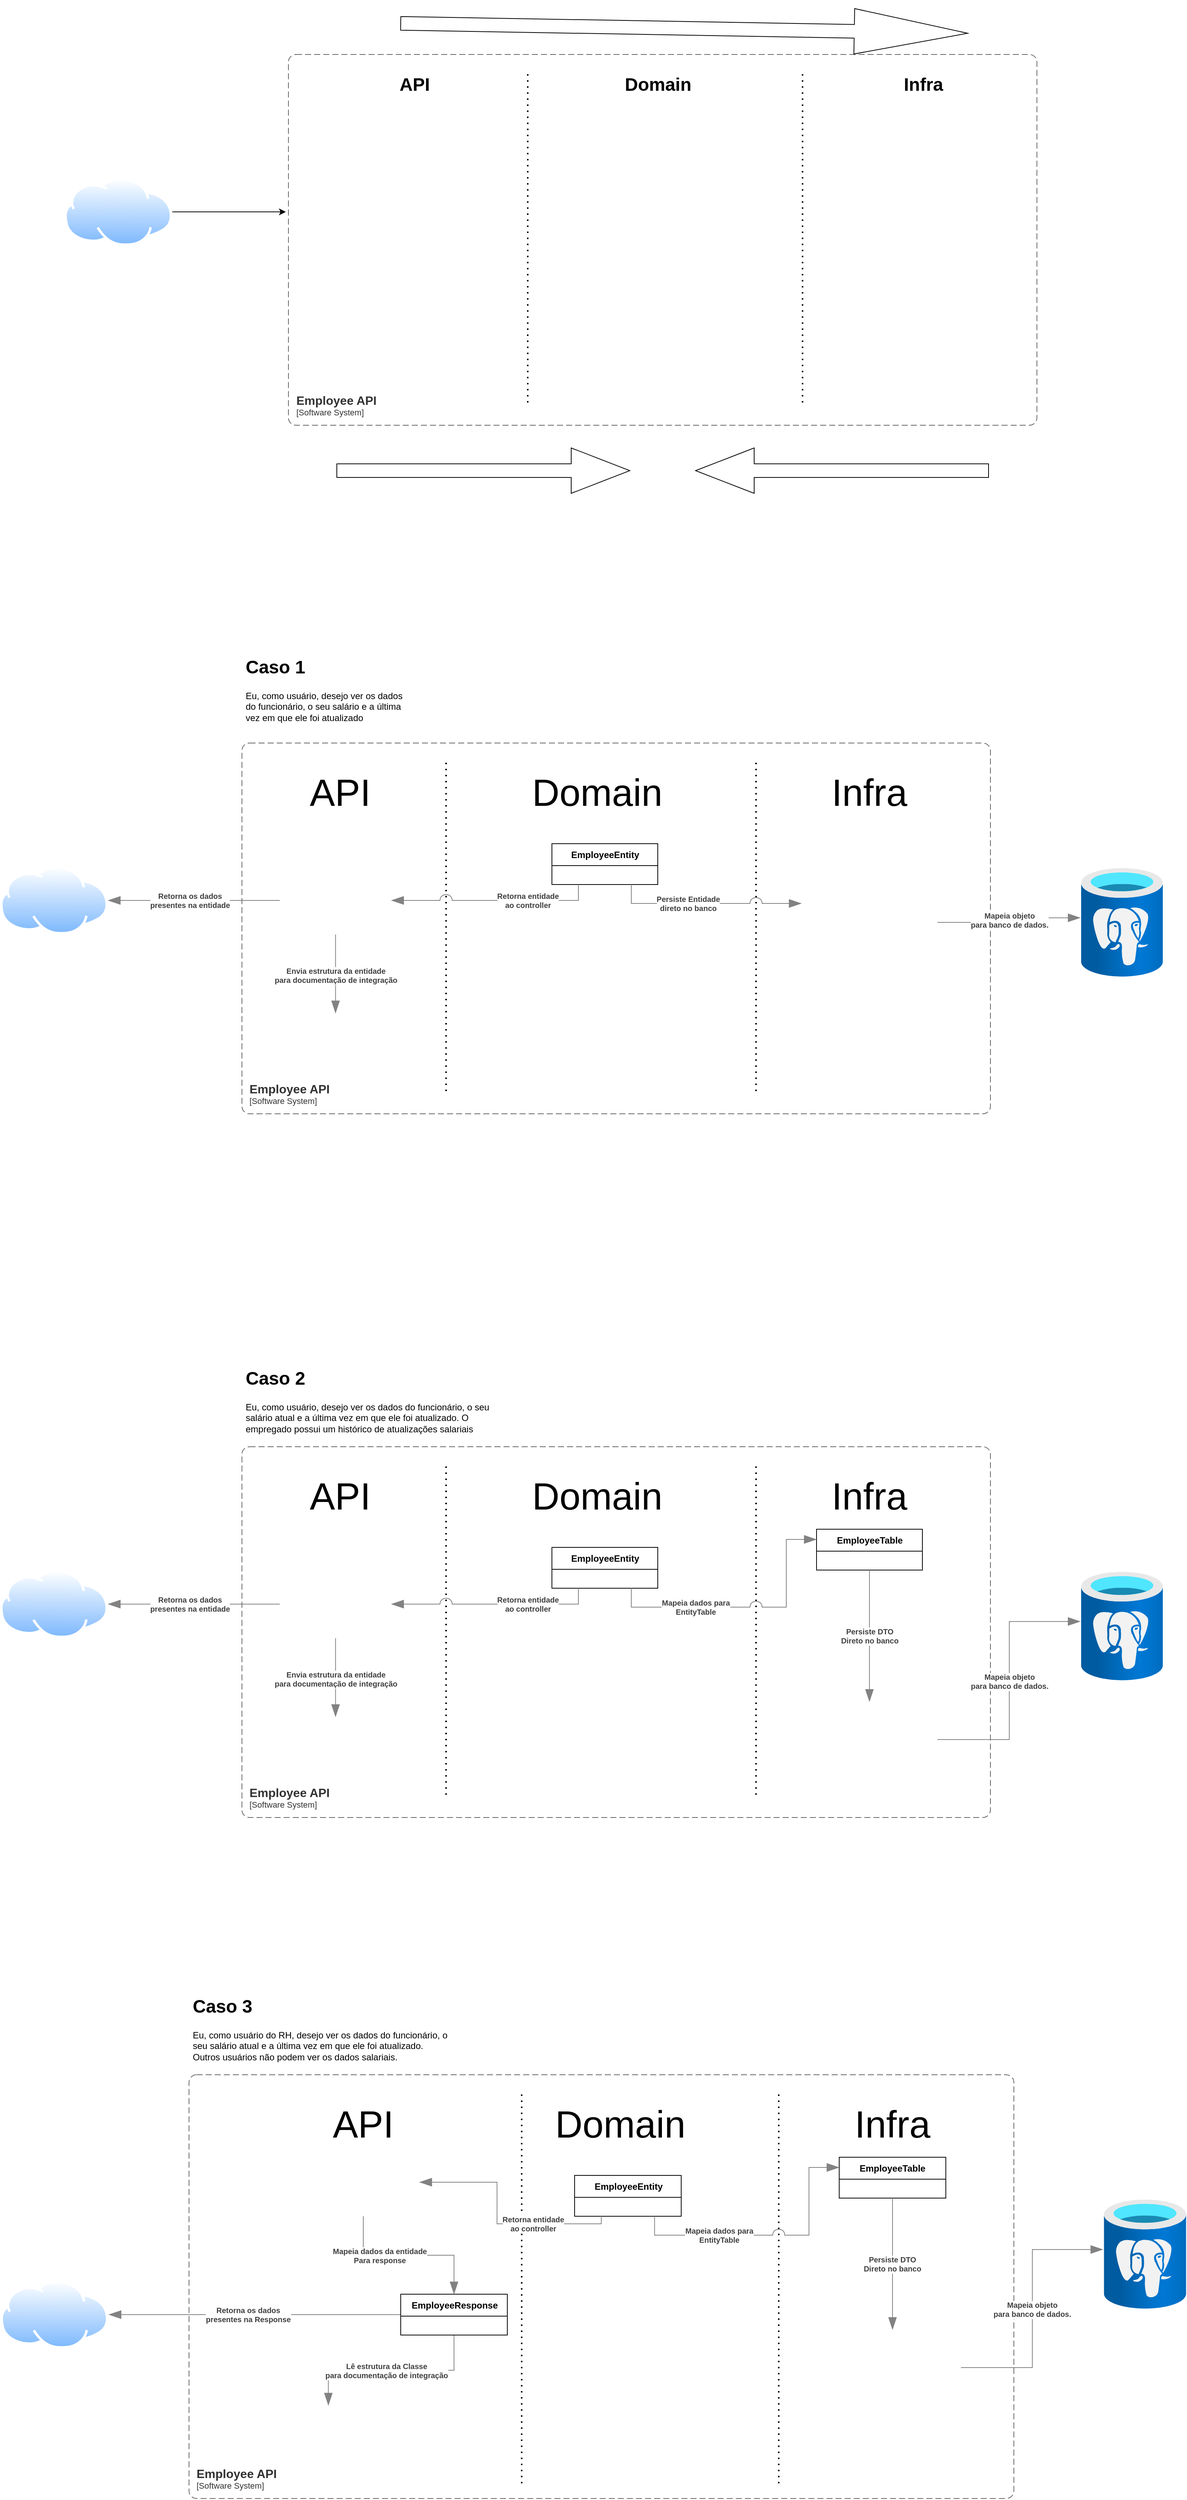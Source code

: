 <mxfile>
    <diagram id="qFTrwYgdmFCmfzPNB9e0" name="Page-1">
        <mxGraphModel dx="2441" dy="1816" grid="1" gridSize="10" guides="1" tooltips="1" connect="1" arrows="1" fold="1" page="1" pageScale="1" pageWidth="827" pageHeight="1169" math="0" shadow="0">
            <root>
                <mxCell id="0"/>
                <mxCell id="1" parent="0"/>
                <object placeholders="1" c4Name="Employee API" c4Type="SystemScopeBoundary" c4Application="Software System" label="&lt;font style=&quot;font-size: 16px&quot;&gt;&lt;b&gt;&lt;div style=&quot;text-align: left&quot;&gt;%c4Name%&lt;/div&gt;&lt;/b&gt;&lt;/font&gt;&lt;div style=&quot;text-align: left&quot;&gt;[%c4Application%]&lt;/div&gt;" id="4">
                    <mxCell style="rounded=1;fontSize=11;whiteSpace=wrap;html=1;dashed=1;arcSize=20;fillColor=none;strokeColor=#666666;fontColor=#333333;labelBackgroundColor=none;align=left;verticalAlign=bottom;labelBorderColor=none;spacingTop=0;spacing=10;dashPattern=8 4;metaEdit=1;rotatable=0;perimeter=rectanglePerimeter;noLabel=0;labelPadding=0;allowArrows=0;connectable=0;expand=0;recursiveResize=0;editable=1;pointerEvents=0;absoluteArcSize=1;points=[[0.25,0,0],[0.5,0,0],[0.75,0,0],[1,0.25,0],[1,0.5,0],[1,0.75,0],[0.75,1,0],[0.5,1,0],[0.25,1,0],[0,0.75,0],[0,0.5,0],[0,0.25,0]];" parent="1" vertex="1">
                        <mxGeometry x="92" y="30" width="990" height="490" as="geometry"/>
                    </mxCell>
                </object>
                <mxCell id="6" value="API" style="text;html=1;strokeColor=none;fillColor=none;align=center;verticalAlign=middle;whiteSpace=wrap;rounded=0;fontSize=50;" parent="1" vertex="1">
                    <mxGeometry x="192" y="80" width="60" height="30" as="geometry"/>
                </mxCell>
                <mxCell id="7" value="Domain" style="text;html=1;strokeColor=none;fillColor=none;align=center;verticalAlign=middle;whiteSpace=wrap;rounded=0;fontSize=50;" parent="1" vertex="1">
                    <mxGeometry x="532" y="80" width="60" height="30" as="geometry"/>
                </mxCell>
                <mxCell id="8" value="Infra" style="text;html=1;strokeColor=none;fillColor=none;align=center;verticalAlign=middle;whiteSpace=wrap;rounded=0;fontSize=50;" parent="1" vertex="1">
                    <mxGeometry x="892" y="80" width="60" height="30" as="geometry"/>
                </mxCell>
                <mxCell id="9" value="EmployeeEntity" style="swimlane;fontStyle=1;align=center;verticalAlign=middle;childLayout=stackLayout;horizontal=1;startSize=29;horizontalStack=0;resizeParent=1;resizeParentMax=0;resizeLast=0;collapsible=0;marginBottom=0;html=1;fontSize=12;" parent="1" vertex="1">
                    <mxGeometry x="502" y="163" width="140" height="54" as="geometry"/>
                </mxCell>
                <mxCell id="12" value="" style="endArrow=none;dashed=1;html=1;dashPattern=1 3;strokeWidth=2;fontSize=12;" parent="1" edge="1">
                    <mxGeometry width="50" height="50" relative="1" as="geometry">
                        <mxPoint x="362" y="490" as="sourcePoint"/>
                        <mxPoint x="362" y="50" as="targetPoint"/>
                    </mxGeometry>
                </mxCell>
                <mxCell id="13" value="" style="endArrow=none;dashed=1;html=1;dashPattern=1 3;strokeWidth=2;fontSize=12;" parent="1" edge="1">
                    <mxGeometry width="50" height="50" relative="1" as="geometry">
                        <mxPoint x="772" y="490" as="sourcePoint"/>
                        <mxPoint x="772" y="50" as="targetPoint"/>
                    </mxGeometry>
                </mxCell>
                <mxCell id="14" value="" style="shape=image;verticalLabelPosition=bottom;labelBackgroundColor=#ffffff;verticalAlign=top;aspect=fixed;imageAspect=0;image=https://static.gunnarpeipman.com/wp-content/uploads/2019/12/ef-core-featured.png;" parent="1" vertex="1">
                    <mxGeometry x="832.03" y="217" width="179.93" height="100" as="geometry"/>
                </mxCell>
                <mxCell id="15" value="" style="aspect=fixed;html=1;points=[];align=center;image;fontSize=12;image=img/lib/azure2/databases/Azure_Database_PostgreSQL_Server.svg;" parent="1" vertex="1">
                    <mxGeometry x="1202" y="195" width="108" height="144" as="geometry"/>
                </mxCell>
                <object placeholders="1" c4Type="Mapping" c4Description="Mapeia objeto &#10;para banco de dados." label="&lt;div style=&quot;text-align: left&quot;&gt;&lt;div style=&quot;text-align: center&quot;&gt;&lt;b&gt;%c4Description%&lt;/b&gt;&lt;/div&gt;" id="17">
                    <mxCell style="endArrow=blockThin;html=1;fontSize=10;fontColor=#404040;strokeWidth=1;endFill=1;strokeColor=#828282;elbow=vertical;metaEdit=1;endSize=14;startSize=14;jumpStyle=arc;jumpSize=16;rounded=0;edgeStyle=orthogonalEdgeStyle;entryX=-0.009;entryY=0.458;entryDx=0;entryDy=0;entryPerimeter=0;exitX=1;exitY=0.5;exitDx=0;exitDy=0;" parent="1" source="14" target="15" edge="1">
                        <mxGeometry width="240" relative="1" as="geometry">
                            <mxPoint x="1022" y="266.29" as="sourcePoint"/>
                            <mxPoint x="1262" y="266.29" as="targetPoint"/>
                        </mxGeometry>
                    </mxCell>
                </object>
                <object placeholders="1" c4Type="Mapping" c4Description="Persiste Entidade &#10;direto no banco" label="&lt;div style=&quot;text-align: left&quot;&gt;&lt;div style=&quot;text-align: center&quot;&gt;&lt;b&gt;%c4Description%&lt;/b&gt;&lt;/div&gt;" id="18">
                    <mxCell style="endArrow=blockThin;html=1;fontSize=10;fontColor=#404040;strokeWidth=1;endFill=1;strokeColor=#828282;elbow=vertical;metaEdit=1;endSize=14;startSize=14;jumpStyle=arc;jumpSize=16;rounded=0;edgeStyle=orthogonalEdgeStyle;exitX=0.75;exitY=1;exitDx=0;exitDy=0;entryX=0;entryY=0.25;entryDx=0;entryDy=0;" parent="1" source="9" target="14" edge="1">
                        <mxGeometry x="-0.2" width="240" relative="1" as="geometry">
                            <mxPoint x="602" y="267" as="sourcePoint"/>
                            <mxPoint x="822" y="267" as="targetPoint"/>
                            <Array as="points">
                                <mxPoint x="607" y="242"/>
                            </Array>
                            <mxPoint as="offset"/>
                        </mxGeometry>
                    </mxCell>
                </object>
                <mxCell id="19" value="" style="shape=image;verticalLabelPosition=bottom;labelBackgroundColor=#ffffff;verticalAlign=top;aspect=fixed;imageAspect=0;image=https://ardalis.com/static/2bcf8d1ec45106e529bb3a6176467a31/c5cb2/aspnetcore-logo.png;" parent="1" vertex="1">
                    <mxGeometry x="141.99" y="193" width="147.63" height="90" as="geometry"/>
                </mxCell>
                <mxCell id="20" value="" style="shape=image;verticalLabelPosition=bottom;labelBackgroundColor=#ffffff;verticalAlign=top;aspect=fixed;imageAspect=0;image=https://miro.medium.com/max/1400/1*R36nHDnQ9i7vizbSJqTb1g.png;" parent="1" vertex="1">
                    <mxGeometry x="108.96" y="387" width="213.7" height="60" as="geometry"/>
                </mxCell>
                <object placeholders="1" c4Type="Mapping" c4Description="Retorna entidade&#10;ao controller" label="&lt;div style=&quot;text-align: left&quot;&gt;&lt;div style=&quot;text-align: center&quot;&gt;&lt;b&gt;%c4Description%&lt;/b&gt;&lt;/div&gt;" id="21">
                    <mxCell style="endArrow=blockThin;html=1;fontSize=10;fontColor=#404040;strokeWidth=1;endFill=1;strokeColor=#828282;elbow=vertical;metaEdit=1;endSize=14;startSize=14;jumpStyle=arc;jumpSize=16;rounded=0;edgeStyle=orthogonalEdgeStyle;exitX=0.25;exitY=1;exitDx=0;exitDy=0;entryX=1;entryY=0.5;entryDx=0;entryDy=0;" parent="1" source="9" target="19" edge="1">
                        <mxGeometry x="-0.341" width="240" relative="1" as="geometry">
                            <mxPoint x="412" y="250" as="sourcePoint"/>
                            <mxPoint x="637.03" y="275" as="targetPoint"/>
                            <mxPoint as="offset"/>
                        </mxGeometry>
                    </mxCell>
                </object>
                <object placeholders="1" c4Type="Mapping" c4Description="Retorna os dados&#10;presentes na entidade" label="&lt;div style=&quot;text-align: left&quot;&gt;&lt;div style=&quot;text-align: center&quot;&gt;&lt;b&gt;%c4Description%&lt;/b&gt;&lt;/div&gt;" id="22">
                    <mxCell style="endArrow=blockThin;html=1;fontSize=10;fontColor=#404040;strokeWidth=1;endFill=1;strokeColor=#828282;elbow=vertical;metaEdit=1;endSize=14;startSize=14;jumpStyle=arc;jumpSize=16;rounded=0;edgeStyle=orthogonalEdgeStyle;exitX=0;exitY=0.5;exitDx=0;exitDy=0;entryX=1;entryY=0.5;entryDx=0;entryDy=0;" parent="1" source="19" target="24" edge="1">
                        <mxGeometry x="0.048" width="240" relative="1" as="geometry">
                            <mxPoint x="142" y="243" as="sourcePoint"/>
                            <mxPoint x="-68" y="238" as="targetPoint"/>
                            <mxPoint as="offset"/>
                        </mxGeometry>
                    </mxCell>
                </object>
                <object placeholders="1" c4Type="Mapping" c4Description="Envia estrutura da entidade&#10;para documentação de integração" label="&lt;div style=&quot;text-align: left&quot;&gt;&lt;div style=&quot;text-align: center&quot;&gt;&lt;b&gt;%c4Description%&lt;/b&gt;&lt;/div&gt;" id="23">
                    <mxCell style="endArrow=blockThin;html=1;fontSize=10;fontColor=#404040;strokeWidth=1;endFill=1;strokeColor=#828282;elbow=vertical;metaEdit=1;endSize=14;startSize=14;jumpStyle=arc;jumpSize=16;rounded=0;edgeStyle=orthogonalEdgeStyle;exitX=0.5;exitY=1;exitDx=0;exitDy=0;entryX=0.5;entryY=0;entryDx=0;entryDy=0;" parent="1" source="19" target="20" edge="1">
                        <mxGeometry x="0.048" width="240" relative="1" as="geometry">
                            <mxPoint x="151.99" y="248" as="sourcePoint"/>
                            <mxPoint x="-58" y="248" as="targetPoint"/>
                            <mxPoint as="offset"/>
                        </mxGeometry>
                    </mxCell>
                </object>
                <mxCell id="24" value="" style="aspect=fixed;perimeter=ellipsePerimeter;html=1;align=center;shadow=0;dashed=0;spacingTop=3;image;image=img/lib/active_directory/internet_cloud.svg;fontSize=12;" parent="1" vertex="1">
                    <mxGeometry x="-228" y="193" width="142.86" height="90" as="geometry"/>
                </mxCell>
                <object placeholders="1" c4Name="Employee API" c4Type="SystemScopeBoundary" c4Application="Software System" label="&lt;font style=&quot;font-size: 16px&quot;&gt;&lt;b&gt;&lt;div style=&quot;text-align: left&quot;&gt;%c4Name%&lt;/div&gt;&lt;/b&gt;&lt;/font&gt;&lt;div style=&quot;text-align: left&quot;&gt;[%c4Application%]&lt;/div&gt;" id="41">
                    <mxCell style="rounded=1;fontSize=11;whiteSpace=wrap;html=1;dashed=1;arcSize=20;fillColor=none;strokeColor=#666666;fontColor=#333333;labelBackgroundColor=none;align=left;verticalAlign=bottom;labelBorderColor=none;spacingTop=0;spacing=10;dashPattern=8 4;metaEdit=1;rotatable=0;perimeter=rectanglePerimeter;noLabel=0;labelPadding=0;allowArrows=0;connectable=0;expand=0;recursiveResize=0;editable=1;pointerEvents=0;absoluteArcSize=1;points=[[0.25,0,0],[0.5,0,0],[0.75,0,0],[1,0.25,0],[1,0.5,0],[1,0.75,0],[0.75,1,0],[0.5,1,0],[0.25,1,0],[0,0.75,0],[0,0.5,0],[0,0.25,0]];" parent="1" vertex="1">
                        <mxGeometry x="92" y="960" width="990" height="490" as="geometry"/>
                    </mxCell>
                </object>
                <mxCell id="42" value="API" style="text;html=1;strokeColor=none;fillColor=none;align=center;verticalAlign=middle;whiteSpace=wrap;rounded=0;fontSize=50;" parent="1" vertex="1">
                    <mxGeometry x="192" y="1010" width="60" height="30" as="geometry"/>
                </mxCell>
                <mxCell id="43" value="Domain" style="text;html=1;strokeColor=none;fillColor=none;align=center;verticalAlign=middle;whiteSpace=wrap;rounded=0;fontSize=50;" parent="1" vertex="1">
                    <mxGeometry x="532" y="1010" width="60" height="30" as="geometry"/>
                </mxCell>
                <mxCell id="44" value="Infra" style="text;html=1;strokeColor=none;fillColor=none;align=center;verticalAlign=middle;whiteSpace=wrap;rounded=0;fontSize=50;" parent="1" vertex="1">
                    <mxGeometry x="892" y="1010" width="60" height="30" as="geometry"/>
                </mxCell>
                <mxCell id="45" value="EmployeeEntity" style="swimlane;fontStyle=1;align=center;verticalAlign=middle;childLayout=stackLayout;horizontal=1;startSize=29;horizontalStack=0;resizeParent=1;resizeParentMax=0;resizeLast=0;collapsible=0;marginBottom=0;html=1;fontSize=12;" parent="1" vertex="1">
                    <mxGeometry x="502" y="1093" width="140" height="54" as="geometry"/>
                </mxCell>
                <mxCell id="46" value="" style="endArrow=none;dashed=1;html=1;dashPattern=1 3;strokeWidth=2;fontSize=12;" parent="1" edge="1">
                    <mxGeometry width="50" height="50" relative="1" as="geometry">
                        <mxPoint x="362" y="1420.0" as="sourcePoint"/>
                        <mxPoint x="362" y="980" as="targetPoint"/>
                    </mxGeometry>
                </mxCell>
                <mxCell id="47" value="" style="endArrow=none;dashed=1;html=1;dashPattern=1 3;strokeWidth=2;fontSize=12;" parent="1" edge="1">
                    <mxGeometry width="50" height="50" relative="1" as="geometry">
                        <mxPoint x="772.0" y="1420.0" as="sourcePoint"/>
                        <mxPoint x="772.0" y="980" as="targetPoint"/>
                    </mxGeometry>
                </mxCell>
                <mxCell id="48" value="" style="shape=image;verticalLabelPosition=bottom;labelBackgroundColor=#ffffff;verticalAlign=top;aspect=fixed;imageAspect=0;image=https://static.gunnarpeipman.com/wp-content/uploads/2019/12/ef-core-featured.png;" parent="1" vertex="1">
                    <mxGeometry x="832.02" y="1297" width="179.93" height="100" as="geometry"/>
                </mxCell>
                <mxCell id="49" value="" style="aspect=fixed;html=1;points=[];align=center;image;fontSize=12;image=img/lib/azure2/databases/Azure_Database_PostgreSQL_Server.svg;" parent="1" vertex="1">
                    <mxGeometry x="1202" y="1125" width="108" height="144" as="geometry"/>
                </mxCell>
                <object placeholders="1" c4Type="Mapping" c4Description="Mapeia objeto &#10;para banco de dados." label="&lt;div style=&quot;text-align: left&quot;&gt;&lt;div style=&quot;text-align: center&quot;&gt;&lt;b&gt;%c4Description%&lt;/b&gt;&lt;/div&gt;" id="50">
                    <mxCell style="endArrow=blockThin;html=1;fontSize=10;fontColor=#404040;strokeWidth=1;endFill=1;strokeColor=#828282;elbow=vertical;metaEdit=1;endSize=14;startSize=14;jumpStyle=arc;jumpSize=16;rounded=0;edgeStyle=orthogonalEdgeStyle;entryX=-0.009;entryY=0.458;entryDx=0;entryDy=0;entryPerimeter=0;exitX=1;exitY=0.5;exitDx=0;exitDy=0;" parent="1" source="48" target="49" edge="1">
                        <mxGeometry width="240" relative="1" as="geometry">
                            <mxPoint x="1022" y="1196.29" as="sourcePoint"/>
                            <mxPoint x="1262" y="1196.29" as="targetPoint"/>
                        </mxGeometry>
                    </mxCell>
                </object>
                <object placeholders="1" c4Type="Mapping" c4Description="Mapeia dados para &#10;EntityTable" label="&lt;div style=&quot;text-align: left&quot;&gt;&lt;div style=&quot;text-align: center&quot;&gt;&lt;b&gt;%c4Description%&lt;/b&gt;&lt;/div&gt;" id="51">
                    <mxCell style="endArrow=blockThin;html=1;fontSize=10;fontColor=#404040;strokeWidth=1;endFill=1;strokeColor=#828282;elbow=vertical;metaEdit=1;endSize=14;startSize=14;jumpStyle=arc;jumpSize=16;rounded=0;edgeStyle=orthogonalEdgeStyle;exitX=0.75;exitY=1;exitDx=0;exitDy=0;entryX=0;entryY=0.25;entryDx=0;entryDy=0;" parent="1" source="45" target="58" edge="1">
                        <mxGeometry x="-0.388" width="240" relative="1" as="geometry">
                            <mxPoint x="602" y="1197" as="sourcePoint"/>
                            <mxPoint x="822" y="1197" as="targetPoint"/>
                            <Array as="points">
                                <mxPoint x="607" y="1172"/>
                                <mxPoint x="812" y="1172"/>
                            </Array>
                            <mxPoint as="offset"/>
                        </mxGeometry>
                    </mxCell>
                </object>
                <mxCell id="52" value="" style="shape=image;verticalLabelPosition=bottom;labelBackgroundColor=#ffffff;verticalAlign=top;aspect=fixed;imageAspect=0;image=https://ardalis.com/static/2bcf8d1ec45106e529bb3a6176467a31/c5cb2/aspnetcore-logo.png;" parent="1" vertex="1">
                    <mxGeometry x="141.99" y="1123" width="147.63" height="90" as="geometry"/>
                </mxCell>
                <mxCell id="53" value="" style="shape=image;verticalLabelPosition=bottom;labelBackgroundColor=#ffffff;verticalAlign=top;aspect=fixed;imageAspect=0;image=https://miro.medium.com/max/1400/1*R36nHDnQ9i7vizbSJqTb1g.png;" parent="1" vertex="1">
                    <mxGeometry x="108.96" y="1317" width="213.7" height="60" as="geometry"/>
                </mxCell>
                <object placeholders="1" c4Type="Mapping" c4Description="Retorna entidade&#10;ao controller" label="&lt;div style=&quot;text-align: left&quot;&gt;&lt;div style=&quot;text-align: center&quot;&gt;&lt;b&gt;%c4Description%&lt;/b&gt;&lt;/div&gt;" id="54">
                    <mxCell style="endArrow=blockThin;html=1;fontSize=10;fontColor=#404040;strokeWidth=1;endFill=1;strokeColor=#828282;elbow=vertical;metaEdit=1;endSize=14;startSize=14;jumpStyle=arc;jumpSize=16;rounded=0;edgeStyle=orthogonalEdgeStyle;exitX=0.25;exitY=1;exitDx=0;exitDy=0;entryX=1;entryY=0.5;entryDx=0;entryDy=0;" parent="1" source="45" target="52" edge="1">
                        <mxGeometry x="-0.341" width="240" relative="1" as="geometry">
                            <mxPoint x="412" y="1180" as="sourcePoint"/>
                            <mxPoint x="637.03" y="1205" as="targetPoint"/>
                            <mxPoint as="offset"/>
                        </mxGeometry>
                    </mxCell>
                </object>
                <object placeholders="1" c4Type="Mapping" c4Description="Retorna os dados&#10;presentes na entidade" label="&lt;div style=&quot;text-align: left&quot;&gt;&lt;div style=&quot;text-align: center&quot;&gt;&lt;b&gt;%c4Description%&lt;/b&gt;&lt;/div&gt;" id="55">
                    <mxCell style="endArrow=blockThin;html=1;fontSize=10;fontColor=#404040;strokeWidth=1;endFill=1;strokeColor=#828282;elbow=vertical;metaEdit=1;endSize=14;startSize=14;jumpStyle=arc;jumpSize=16;rounded=0;edgeStyle=orthogonalEdgeStyle;exitX=0;exitY=0.5;exitDx=0;exitDy=0;entryX=1;entryY=0.5;entryDx=0;entryDy=0;" parent="1" source="52" target="57" edge="1">
                        <mxGeometry x="0.048" width="240" relative="1" as="geometry">
                            <mxPoint x="142" y="1173" as="sourcePoint"/>
                            <mxPoint x="-68" y="1168" as="targetPoint"/>
                            <mxPoint as="offset"/>
                        </mxGeometry>
                    </mxCell>
                </object>
                <object placeholders="1" c4Type="Mapping" c4Description="Envia estrutura da entidade&#10;para documentação de integração" label="&lt;div style=&quot;text-align: left&quot;&gt;&lt;div style=&quot;text-align: center&quot;&gt;&lt;b&gt;%c4Description%&lt;/b&gt;&lt;/div&gt;" id="56">
                    <mxCell style="endArrow=blockThin;html=1;fontSize=10;fontColor=#404040;strokeWidth=1;endFill=1;strokeColor=#828282;elbow=vertical;metaEdit=1;endSize=14;startSize=14;jumpStyle=arc;jumpSize=16;rounded=0;edgeStyle=orthogonalEdgeStyle;exitX=0.5;exitY=1;exitDx=0;exitDy=0;entryX=0.5;entryY=0;entryDx=0;entryDy=0;" parent="1" source="52" target="53" edge="1">
                        <mxGeometry x="0.048" width="240" relative="1" as="geometry">
                            <mxPoint x="151.99" y="1178" as="sourcePoint"/>
                            <mxPoint x="-58" y="1178" as="targetPoint"/>
                            <mxPoint as="offset"/>
                        </mxGeometry>
                    </mxCell>
                </object>
                <mxCell id="57" value="" style="aspect=fixed;perimeter=ellipsePerimeter;html=1;align=center;shadow=0;dashed=0;spacingTop=3;image;image=img/lib/active_directory/internet_cloud.svg;fontSize=12;" parent="1" vertex="1">
                    <mxGeometry x="-228" y="1123" width="142.86" height="90" as="geometry"/>
                </mxCell>
                <mxCell id="58" value="EmployeeTable" style="swimlane;fontStyle=1;align=center;verticalAlign=middle;childLayout=stackLayout;horizontal=1;startSize=29;horizontalStack=0;resizeParent=1;resizeParentMax=0;resizeLast=0;collapsible=0;marginBottom=0;html=1;fontSize=12;" parent="1" vertex="1">
                    <mxGeometry x="851.99" y="1069" width="140" height="54" as="geometry"/>
                </mxCell>
                <object placeholders="1" c4Type="Mapping" c4Description="Persiste DTO &#10;Direto no banco" label="&lt;div style=&quot;text-align: left&quot;&gt;&lt;div style=&quot;text-align: center&quot;&gt;&lt;b&gt;%c4Description%&lt;/b&gt;&lt;/div&gt;" id="59">
                    <mxCell style="endArrow=blockThin;html=1;fontSize=10;fontColor=#404040;strokeWidth=1;endFill=1;strokeColor=#828282;elbow=vertical;metaEdit=1;endSize=14;startSize=14;jumpStyle=arc;jumpSize=16;rounded=0;edgeStyle=orthogonalEdgeStyle;exitX=0.5;exitY=1;exitDx=0;exitDy=0;entryX=0.5;entryY=0;entryDx=0;entryDy=0;" parent="1" source="58" target="48" edge="1">
                        <mxGeometry width="240" relative="1" as="geometry">
                            <mxPoint x="922.0" y="1211.5" as="sourcePoint"/>
                            <mxPoint x="1166.99" y="1147" as="targetPoint"/>
                        </mxGeometry>
                    </mxCell>
                </object>
                <object placeholders="1" c4Name="Employee API" c4Type="SystemScopeBoundary" c4Application="Software System" label="&lt;font style=&quot;font-size: 16px&quot;&gt;&lt;b&gt;&lt;div style=&quot;text-align: left&quot;&gt;%c4Name%&lt;/div&gt;&lt;/b&gt;&lt;/font&gt;&lt;div style=&quot;text-align: left&quot;&gt;[%c4Application%]&lt;/div&gt;" id="60">
                    <mxCell style="rounded=1;fontSize=11;whiteSpace=wrap;html=1;dashed=1;arcSize=20;fillColor=none;strokeColor=#666666;fontColor=#333333;labelBackgroundColor=none;align=left;verticalAlign=bottom;labelBorderColor=none;spacingTop=0;spacing=10;dashPattern=8 4;metaEdit=1;rotatable=0;perimeter=rectanglePerimeter;noLabel=0;labelPadding=0;allowArrows=0;connectable=0;expand=0;recursiveResize=0;editable=1;pointerEvents=0;absoluteArcSize=1;points=[[0.25,0,0],[0.5,0,0],[0.75,0,0],[1,0.25,0],[1,0.5,0],[1,0.75,0],[0.75,1,0],[0.5,1,0],[0.25,1,0],[0,0.75,0],[0,0.5,0],[0,0.25,0]];" parent="1" vertex="1">
                        <mxGeometry x="22" y="1790" width="1091" height="560" as="geometry"/>
                    </mxCell>
                </object>
                <mxCell id="61" value="API" style="text;html=1;strokeColor=none;fillColor=none;align=center;verticalAlign=middle;whiteSpace=wrap;rounded=0;fontSize=50;" parent="1" vertex="1">
                    <mxGeometry x="222" y="1840" width="61" height="30" as="geometry"/>
                </mxCell>
                <mxCell id="62" value="Domain" style="text;html=1;strokeColor=none;fillColor=none;align=center;verticalAlign=middle;whiteSpace=wrap;rounded=0;fontSize=50;" parent="1" vertex="1">
                    <mxGeometry x="562" y="1840" width="61" height="30" as="geometry"/>
                </mxCell>
                <mxCell id="63" value="Infra" style="text;html=1;strokeColor=none;fillColor=none;align=center;verticalAlign=middle;whiteSpace=wrap;rounded=0;fontSize=50;" parent="1" vertex="1">
                    <mxGeometry x="922" y="1840" width="61" height="30" as="geometry"/>
                </mxCell>
                <mxCell id="64" value="EmployeeEntity" style="swimlane;fontStyle=1;align=center;verticalAlign=middle;childLayout=stackLayout;horizontal=1;startSize=29;horizontalStack=0;resizeParent=1;resizeParentMax=0;resizeLast=0;collapsible=0;marginBottom=0;html=1;fontSize=12;" parent="1" vertex="1">
                    <mxGeometry x="532" y="1923" width="141" height="54" as="geometry"/>
                </mxCell>
                <mxCell id="65" value="" style="endArrow=none;dashed=1;html=1;dashPattern=1 3;strokeWidth=2;fontSize=12;" parent="1" edge="1">
                    <mxGeometry width="50" height="50" relative="1" as="geometry">
                        <mxPoint x="462" y="2330" as="sourcePoint"/>
                        <mxPoint x="462.0" y="1815" as="targetPoint"/>
                    </mxGeometry>
                </mxCell>
                <mxCell id="66" value="" style="endArrow=none;dashed=1;html=1;dashPattern=1 3;strokeWidth=2;fontSize=12;" parent="1" edge="1">
                    <mxGeometry width="50" height="50" relative="1" as="geometry">
                        <mxPoint x="802" y="2330" as="sourcePoint"/>
                        <mxPoint x="802.0" y="1810" as="targetPoint"/>
                    </mxGeometry>
                </mxCell>
                <mxCell id="67" value="" style="shape=image;verticalLabelPosition=bottom;labelBackgroundColor=#ffffff;verticalAlign=top;aspect=fixed;imageAspect=0;image=https://static.gunnarpeipman.com/wp-content/uploads/2019/12/ef-core-featured.png;" parent="1" vertex="1">
                    <mxGeometry x="862.02" y="2127" width="180.93" height="100" as="geometry"/>
                </mxCell>
                <mxCell id="68" value="" style="aspect=fixed;html=1;points=[];align=center;image;fontSize=12;image=img/lib/azure2/databases/Azure_Database_PostgreSQL_Server.svg;" parent="1" vertex="1">
                    <mxGeometry x="1232" y="1955" width="109" height="144" as="geometry"/>
                </mxCell>
                <object placeholders="1" c4Type="Mapping" c4Description="Mapeia objeto &#10;para banco de dados." label="&lt;div style=&quot;text-align: left&quot;&gt;&lt;div style=&quot;text-align: center&quot;&gt;&lt;b&gt;%c4Description%&lt;/b&gt;&lt;/div&gt;" id="69">
                    <mxCell style="endArrow=blockThin;html=1;fontSize=10;fontColor=#404040;strokeWidth=1;endFill=1;strokeColor=#828282;elbow=vertical;metaEdit=1;endSize=14;startSize=14;jumpStyle=arc;jumpSize=16;rounded=0;edgeStyle=orthogonalEdgeStyle;entryX=-0.009;entryY=0.458;entryDx=0;entryDy=0;entryPerimeter=0;exitX=1;exitY=0.5;exitDx=0;exitDy=0;" parent="1" source="67" target="68" edge="1">
                        <mxGeometry width="240" relative="1" as="geometry">
                            <mxPoint x="1052" y="2026.29" as="sourcePoint"/>
                            <mxPoint x="1292" y="2026.29" as="targetPoint"/>
                        </mxGeometry>
                    </mxCell>
                </object>
                <object placeholders="1" c4Type="Mapping" c4Description="Mapeia dados para &#10;EntityTable" label="&lt;div style=&quot;text-align: left&quot;&gt;&lt;div style=&quot;text-align: center&quot;&gt;&lt;b&gt;%c4Description%&lt;/b&gt;&lt;/div&gt;" id="70">
                    <mxCell style="endArrow=blockThin;html=1;fontSize=10;fontColor=#404040;strokeWidth=1;endFill=1;strokeColor=#828282;elbow=vertical;metaEdit=1;endSize=14;startSize=14;jumpStyle=arc;jumpSize=16;rounded=0;edgeStyle=orthogonalEdgeStyle;exitX=0.75;exitY=1;exitDx=0;exitDy=0;entryX=0;entryY=0.25;entryDx=0;entryDy=0;" parent="1" source="64" target="77" edge="1">
                        <mxGeometry x="-0.388" width="240" relative="1" as="geometry">
                            <mxPoint x="632" y="2027" as="sourcePoint"/>
                            <mxPoint x="852" y="2027" as="targetPoint"/>
                            <Array as="points">
                                <mxPoint x="637" y="2002"/>
                                <mxPoint x="842" y="2002"/>
                            </Array>
                            <mxPoint as="offset"/>
                        </mxGeometry>
                    </mxCell>
                </object>
                <mxCell id="71" value="" style="shape=image;verticalLabelPosition=bottom;labelBackgroundColor=#ffffff;verticalAlign=top;aspect=fixed;imageAspect=0;image=https://ardalis.com/static/2bcf8d1ec45106e529bb3a6176467a31/c5cb2/aspnetcore-logo.png;" parent="1" vertex="1">
                    <mxGeometry x="178.19" y="1887" width="148.63" height="90" as="geometry"/>
                </mxCell>
                <mxCell id="72" value="" style="shape=image;verticalLabelPosition=bottom;labelBackgroundColor=#ffffff;verticalAlign=top;aspect=fixed;imageAspect=0;image=https://miro.medium.com/max/1400/1*R36nHDnQ9i7vizbSJqTb1g.png;" parent="1" vertex="1">
                    <mxGeometry x="98.96" y="2227" width="214.7" height="60" as="geometry"/>
                </mxCell>
                <object placeholders="1" c4Type="Mapping" c4Description="Retorna entidade&#10;ao controller" label="&lt;div style=&quot;text-align: left&quot;&gt;&lt;div style=&quot;text-align: center&quot;&gt;&lt;b&gt;%c4Description%&lt;/b&gt;&lt;/div&gt;" id="73">
                    <mxCell style="endArrow=blockThin;html=1;fontSize=10;fontColor=#404040;strokeWidth=1;endFill=1;strokeColor=#828282;elbow=vertical;metaEdit=1;endSize=14;startSize=14;jumpStyle=arc;jumpSize=16;rounded=0;edgeStyle=orthogonalEdgeStyle;exitX=0.25;exitY=1;exitDx=0;exitDy=0;entryX=1;entryY=0.5;entryDx=0;entryDy=0;" parent="1" source="64" target="71" edge="1">
                        <mxGeometry x="-0.341" width="240" relative="1" as="geometry">
                            <mxPoint x="442" y="2010" as="sourcePoint"/>
                            <mxPoint x="667.03" y="2035" as="targetPoint"/>
                            <mxPoint as="offset"/>
                        </mxGeometry>
                    </mxCell>
                </object>
                <object placeholders="1" c4Type="Mapping" c4Description="Retorna os dados&#10;presentes na Response" label="&lt;div style=&quot;text-align: left&quot;&gt;&lt;div style=&quot;text-align: center&quot;&gt;&lt;b&gt;%c4Description%&lt;/b&gt;&lt;/div&gt;" id="74">
                    <mxCell style="endArrow=blockThin;html=1;fontSize=10;fontColor=#404040;strokeWidth=1;endFill=1;strokeColor=#828282;elbow=vertical;metaEdit=1;endSize=14;startSize=14;jumpStyle=arc;jumpSize=16;rounded=0;edgeStyle=orthogonalEdgeStyle;exitX=0;exitY=0.5;exitDx=0;exitDy=0;entryX=1;entryY=0.5;entryDx=0;entryDy=0;" parent="1" source="79" target="76" edge="1">
                        <mxGeometry x="0.048" width="240" relative="1" as="geometry">
                            <mxPoint x="172" y="2003" as="sourcePoint"/>
                            <mxPoint x="-38" y="1998" as="targetPoint"/>
                            <mxPoint as="offset"/>
                        </mxGeometry>
                    </mxCell>
                </object>
                <object placeholders="1" c4Type="Mapping" c4Description="Lê estrutura da Classe&#10;para documentação de integração" label="&lt;div style=&quot;text-align: left&quot;&gt;&lt;div style=&quot;text-align: center&quot;&gt;&lt;b&gt;%c4Description%&lt;/b&gt;&lt;/div&gt;" id="75">
                    <mxCell style="endArrow=blockThin;html=1;fontSize=10;fontColor=#404040;strokeWidth=1;endFill=1;strokeColor=#828282;elbow=vertical;metaEdit=1;endSize=14;startSize=14;jumpStyle=arc;jumpSize=16;rounded=0;edgeStyle=orthogonalEdgeStyle;exitX=0.5;exitY=1;exitDx=0;exitDy=0;entryX=0.5;entryY=0;entryDx=0;entryDy=0;" parent="1" source="79" target="72" edge="1">
                        <mxGeometry x="0.048" width="240" relative="1" as="geometry">
                            <mxPoint x="181.99" y="2008" as="sourcePoint"/>
                            <mxPoint x="-28" y="2008" as="targetPoint"/>
                            <mxPoint as="offset"/>
                        </mxGeometry>
                    </mxCell>
                </object>
                <mxCell id="76" value="" style="aspect=fixed;perimeter=ellipsePerimeter;html=1;align=center;shadow=0;dashed=0;spacingTop=3;image;image=img/lib/active_directory/internet_cloud.svg;fontSize=12;" parent="1" vertex="1">
                    <mxGeometry x="-228" y="2062" width="143.86" height="90" as="geometry"/>
                </mxCell>
                <mxCell id="77" value="EmployeeTable" style="swimlane;fontStyle=1;align=center;verticalAlign=middle;childLayout=stackLayout;horizontal=1;startSize=29;horizontalStack=0;resizeParent=1;resizeParentMax=0;resizeLast=0;collapsible=0;marginBottom=0;html=1;fontSize=12;" parent="1" vertex="1">
                    <mxGeometry x="881.99" y="1899" width="141" height="54" as="geometry"/>
                </mxCell>
                <object placeholders="1" c4Type="Mapping" c4Description="Persiste DTO &#10;Direto no banco" label="&lt;div style=&quot;text-align: left&quot;&gt;&lt;div style=&quot;text-align: center&quot;&gt;&lt;b&gt;%c4Description%&lt;/b&gt;&lt;/div&gt;" id="78">
                    <mxCell style="endArrow=blockThin;html=1;fontSize=10;fontColor=#404040;strokeWidth=1;endFill=1;strokeColor=#828282;elbow=vertical;metaEdit=1;endSize=14;startSize=14;jumpStyle=arc;jumpSize=16;rounded=0;edgeStyle=orthogonalEdgeStyle;exitX=0.5;exitY=1;exitDx=0;exitDy=0;entryX=0.5;entryY=0;entryDx=0;entryDy=0;" parent="1" source="77" target="67" edge="1">
                        <mxGeometry width="240" relative="1" as="geometry">
                            <mxPoint x="952.0" y="2041.5" as="sourcePoint"/>
                            <mxPoint x="1196.99" y="1977" as="targetPoint"/>
                        </mxGeometry>
                    </mxCell>
                </object>
                <mxCell id="79" value="EmployeeResponse" style="swimlane;fontStyle=1;align=center;verticalAlign=middle;childLayout=stackLayout;horizontal=1;startSize=29;horizontalStack=0;resizeParent=1;resizeParentMax=0;resizeLast=0;collapsible=0;marginBottom=0;html=1;fontSize=12;" parent="1" vertex="1">
                    <mxGeometry x="302" y="2080" width="141" height="54" as="geometry"/>
                </mxCell>
                <object placeholders="1" c4Type="Mapping" c4Description="Mapeia dados da entidade&#10;Para response" label="&lt;div style=&quot;text-align: left&quot;&gt;&lt;div style=&quot;text-align: center&quot;&gt;&lt;b&gt;%c4Description%&lt;/b&gt;&lt;/div&gt;" id="80">
                    <mxCell style="endArrow=blockThin;html=1;fontSize=10;fontColor=#404040;strokeWidth=1;endFill=1;strokeColor=#828282;elbow=vertical;metaEdit=1;endSize=14;startSize=14;jumpStyle=arc;jumpSize=16;rounded=0;edgeStyle=orthogonalEdgeStyle;exitX=0.5;exitY=1;exitDx=0;exitDy=0;" parent="1" source="71" target="79" edge="1">
                        <mxGeometry x="-0.341" width="240" relative="1" as="geometry">
                            <mxPoint x="577.0" y="1987" as="sourcePoint"/>
                            <mxPoint x="335.82" y="1942" as="targetPoint"/>
                            <mxPoint as="offset"/>
                        </mxGeometry>
                    </mxCell>
                </object>
                <mxCell id="81" value="&lt;h1&gt;Caso 1&lt;/h1&gt;&lt;p&gt;Eu, como usuário, desejo ver os dados do funcionário, o seu salário e a última vez em que ele foi atualizado&lt;/p&gt;" style="text;html=1;strokeColor=none;fillColor=none;spacing=5;spacingTop=-20;whiteSpace=wrap;overflow=hidden;rounded=0;fontSize=12;" parent="1" vertex="1">
                    <mxGeometry x="92" y="-90" width="230" height="100" as="geometry"/>
                </mxCell>
                <mxCell id="82" value="&lt;h1&gt;Caso 2&lt;/h1&gt;&lt;p&gt;Eu, como usuário, desejo ver os dados do funcionário, o seu salário atual e a última vez em que ele foi atualizado. O empregado possui um histórico de atualizações salariais&lt;/p&gt;" style="text;html=1;strokeColor=none;fillColor=none;spacing=5;spacingTop=-20;whiteSpace=wrap;overflow=hidden;rounded=0;fontSize=12;" parent="1" vertex="1">
                    <mxGeometry x="92" y="850" width="350" height="100" as="geometry"/>
                </mxCell>
                <mxCell id="83" value="&lt;h1&gt;Caso 3&lt;/h1&gt;&lt;p&gt;Eu, como usuário do RH, desejo ver os dados do funcionário, o seu salário atual e a última vez em que ele foi atualizado.&lt;br&gt;Outros usuários não podem ver os dados salariais.&lt;/p&gt;" style="text;html=1;strokeColor=none;fillColor=none;spacing=5;spacingTop=-20;whiteSpace=wrap;overflow=hidden;rounded=0;fontSize=12;" parent="1" vertex="1">
                    <mxGeometry x="22" y="1680" width="351" height="100" as="geometry"/>
                </mxCell>
                <object placeholders="1" c4Name="Employee API" c4Type="SystemScopeBoundary" c4Application="Software System" label="&lt;font style=&quot;font-size: 16px&quot;&gt;&lt;b&gt;&lt;div style=&quot;text-align: left&quot;&gt;%c4Name%&lt;/div&gt;&lt;/b&gt;&lt;/font&gt;&lt;div style=&quot;text-align: left&quot;&gt;[%c4Application%]&lt;/div&gt;" id="84">
                    <mxCell style="rounded=1;fontSize=11;whiteSpace=wrap;html=1;dashed=1;arcSize=20;fillColor=none;strokeColor=#666666;fontColor=#333333;labelBackgroundColor=none;align=left;verticalAlign=bottom;labelBorderColor=none;spacingTop=0;spacing=10;dashPattern=8 4;metaEdit=1;rotatable=0;perimeter=rectanglePerimeter;noLabel=0;labelPadding=0;allowArrows=0;connectable=0;expand=0;recursiveResize=0;editable=1;pointerEvents=0;absoluteArcSize=1;points=[[0.25,0,0],[0.5,0,0],[0.75,0,0],[1,0.25,0],[1,0.5,0],[1,0.75,0],[0.75,1,0],[0.5,1,0],[0.25,1,0],[0,0.75,0],[0,0.5,0],[0,0.25,0]];" vertex="1" parent="1">
                        <mxGeometry x="153.5" y="-880" width="990" height="490" as="geometry"/>
                    </mxCell>
                </object>
                <mxCell id="102" style="edgeStyle=none;html=1;exitX=1;exitY=0.5;exitDx=0;exitDy=0;" edge="1" parent="1" source="100">
                    <mxGeometry relative="1" as="geometry">
                        <mxPoint x="150" y="-672" as="targetPoint"/>
                    </mxGeometry>
                </mxCell>
                <mxCell id="100" value="" style="aspect=fixed;perimeter=ellipsePerimeter;html=1;align=center;shadow=0;dashed=0;spacingTop=3;image;image=img/lib/active_directory/internet_cloud.svg;fontSize=12;" vertex="1" parent="1">
                    <mxGeometry x="-143" y="-717" width="142.86" height="90" as="geometry"/>
                </mxCell>
                <mxCell id="103" value="" style="endArrow=none;dashed=1;html=1;dashPattern=1 3;strokeWidth=2;fontSize=12;" edge="1" parent="1">
                    <mxGeometry width="50" height="50" relative="1" as="geometry">
                        <mxPoint x="833.5" y="-420.0" as="sourcePoint"/>
                        <mxPoint x="833.5" y="-860" as="targetPoint"/>
                    </mxGeometry>
                </mxCell>
                <mxCell id="104" value="" style="endArrow=none;dashed=1;html=1;dashPattern=1 3;strokeWidth=2;fontSize=12;" edge="1" parent="1">
                    <mxGeometry width="50" height="50" relative="1" as="geometry">
                        <mxPoint x="470" y="-420.0" as="sourcePoint"/>
                        <mxPoint x="470" y="-860" as="targetPoint"/>
                    </mxGeometry>
                </mxCell>
                <mxCell id="105" value="API" style="text;strokeColor=none;fillColor=none;html=1;fontSize=24;fontStyle=1;verticalAlign=middle;align=center;" vertex="1" parent="1">
                    <mxGeometry x="270" y="-860" width="100" height="40" as="geometry"/>
                </mxCell>
                <mxCell id="107" value="Infra" style="text;strokeColor=none;fillColor=none;html=1;fontSize=24;fontStyle=1;verticalAlign=middle;align=center;" vertex="1" parent="1">
                    <mxGeometry x="942.95" y="-860" width="100" height="40" as="geometry"/>
                </mxCell>
                <mxCell id="108" value="Domain" style="text;strokeColor=none;fillColor=none;html=1;fontSize=24;fontStyle=1;verticalAlign=middle;align=center;" vertex="1" parent="1">
                    <mxGeometry x="592" y="-860" width="100" height="40" as="geometry"/>
                </mxCell>
                <mxCell id="109" value="" style="shape=singleArrow;direction=west;whiteSpace=wrap;html=1;rotation=-179;" vertex="1" parent="1">
                    <mxGeometry x="301.95" y="-944.57" width="750" height="60" as="geometry"/>
                </mxCell>
                <mxCell id="110" value="" style="shape=singleArrow;direction=west;whiteSpace=wrap;html=1;rotation=-180;" vertex="1" parent="1">
                    <mxGeometry x="217.5" y="-360" width="387.5" height="60" as="geometry"/>
                </mxCell>
                <mxCell id="111" value="" style="shape=singleArrow;direction=west;whiteSpace=wrap;html=1;rotation=0;" vertex="1" parent="1">
                    <mxGeometry x="692" y="-360" width="387.5" height="60" as="geometry"/>
                </mxCell>
            </root>
        </mxGraphModel>
    </diagram>
</mxfile>